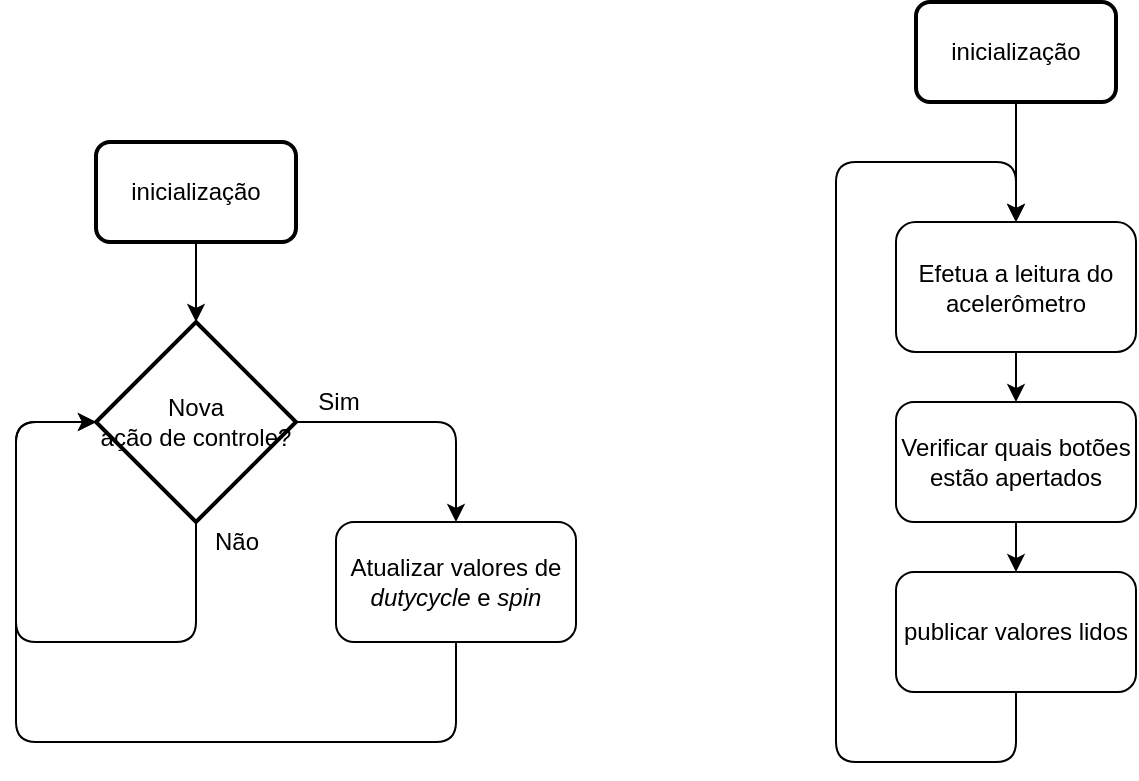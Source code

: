 <mxfile version="12.2.6" type="github" pages="1">
  <diagram id="0ZcExHFaXhbrvW1ITIul" name="Page-1">
    <mxGraphModel dx="925" dy="526" grid="1" gridSize="10" guides="1" tooltips="1" connect="1" arrows="1" fold="1" page="1" pageScale="1" pageWidth="3300" pageHeight="4681" math="0" shadow="0">
      <root>
        <mxCell id="0"/>
        <mxCell id="1" parent="0"/>
        <mxCell id="A3uactuS5dykhrHU-4Yq-1" value="&lt;div&gt;Nova&lt;/div&gt;&lt;div&gt;ação de controle? &lt;/div&gt;" style="strokeWidth=2;html=1;shape=mxgraph.flowchart.decision;whiteSpace=wrap;" vertex="1" parent="1">
          <mxGeometry x="440" y="240" width="100" height="100" as="geometry"/>
        </mxCell>
        <mxCell id="A3uactuS5dykhrHU-4Yq-2" value="inicialização" style="rounded=1;whiteSpace=wrap;html=1;absoluteArcSize=1;arcSize=14;strokeWidth=2;" vertex="1" parent="1">
          <mxGeometry x="440" y="150" width="100" height="50" as="geometry"/>
        </mxCell>
        <mxCell id="A3uactuS5dykhrHU-4Yq-3" value="Atualizar valores de &lt;i&gt;dutycycle &lt;/i&gt;e &lt;i&gt;spin&lt;/i&gt;" style="rounded=1;whiteSpace=wrap;html=1;" vertex="1" parent="1">
          <mxGeometry x="560" y="340" width="120" height="60" as="geometry"/>
        </mxCell>
        <mxCell id="A3uactuS5dykhrHU-4Yq-6" value="" style="endArrow=classic;html=1;exitX=1;exitY=0.5;exitDx=0;exitDy=0;exitPerimeter=0;entryX=0.5;entryY=0;entryDx=0;entryDy=0;" edge="1" parent="1" source="A3uactuS5dykhrHU-4Yq-1" target="A3uactuS5dykhrHU-4Yq-3">
          <mxGeometry width="50" height="50" relative="1" as="geometry">
            <mxPoint x="440" y="490" as="sourcePoint"/>
            <mxPoint x="490" y="440" as="targetPoint"/>
            <Array as="points">
              <mxPoint x="620" y="290"/>
            </Array>
          </mxGeometry>
        </mxCell>
        <mxCell id="A3uactuS5dykhrHU-4Yq-11" value="Sim" style="text;html=1;resizable=0;points=[];align=center;verticalAlign=middle;labelBackgroundColor=#ffffff;" vertex="1" connectable="0" parent="A3uactuS5dykhrHU-4Yq-6">
          <mxGeometry x="-0.585" y="-2" relative="1" as="geometry">
            <mxPoint x="-6.5" y="-12" as="offset"/>
          </mxGeometry>
        </mxCell>
        <mxCell id="A3uactuS5dykhrHU-4Yq-8" value="" style="endArrow=classic;html=1;entryX=0;entryY=0.5;entryDx=0;entryDy=0;entryPerimeter=0;exitX=0.5;exitY=1;exitDx=0;exitDy=0;exitPerimeter=0;" edge="1" parent="1" source="A3uactuS5dykhrHU-4Yq-1" target="A3uactuS5dykhrHU-4Yq-1">
          <mxGeometry width="50" height="50" relative="1" as="geometry">
            <mxPoint x="440" y="560" as="sourcePoint"/>
            <mxPoint x="490" y="510" as="targetPoint"/>
            <Array as="points">
              <mxPoint x="490" y="400"/>
              <mxPoint x="400" y="400"/>
              <mxPoint x="400" y="340"/>
              <mxPoint x="400" y="290"/>
            </Array>
          </mxGeometry>
        </mxCell>
        <mxCell id="A3uactuS5dykhrHU-4Yq-12" value="Não" style="text;html=1;resizable=0;points=[];align=center;verticalAlign=middle;labelBackgroundColor=#ffffff;" vertex="1" connectable="0" parent="A3uactuS5dykhrHU-4Yq-8">
          <mxGeometry x="-0.911" y="3" relative="1" as="geometry">
            <mxPoint x="17" y="-3.5" as="offset"/>
          </mxGeometry>
        </mxCell>
        <mxCell id="A3uactuS5dykhrHU-4Yq-9" value="" style="endArrow=classic;html=1;entryX=0.5;entryY=0;entryDx=0;entryDy=0;entryPerimeter=0;exitX=0.5;exitY=1;exitDx=0;exitDy=0;" edge="1" parent="1" source="A3uactuS5dykhrHU-4Yq-2" target="A3uactuS5dykhrHU-4Yq-1">
          <mxGeometry width="50" height="50" relative="1" as="geometry">
            <mxPoint x="390" y="560" as="sourcePoint"/>
            <mxPoint x="440" y="510" as="targetPoint"/>
          </mxGeometry>
        </mxCell>
        <mxCell id="A3uactuS5dykhrHU-4Yq-10" value="" style="endArrow=classic;html=1;entryX=0;entryY=0.5;entryDx=0;entryDy=0;entryPerimeter=0;exitX=0.5;exitY=1;exitDx=0;exitDy=0;" edge="1" parent="1" source="A3uactuS5dykhrHU-4Yq-3" target="A3uactuS5dykhrHU-4Yq-1">
          <mxGeometry width="50" height="50" relative="1" as="geometry">
            <mxPoint x="620" y="490.0" as="sourcePoint"/>
            <mxPoint x="440" y="510" as="targetPoint"/>
            <Array as="points">
              <mxPoint x="620" y="450"/>
              <mxPoint x="400" y="450"/>
              <mxPoint x="400" y="290"/>
            </Array>
          </mxGeometry>
        </mxCell>
        <mxCell id="A3uactuS5dykhrHU-4Yq-14" value="inicialização" style="rounded=1;whiteSpace=wrap;html=1;absoluteArcSize=1;arcSize=14;strokeWidth=2;" vertex="1" parent="1">
          <mxGeometry x="850" y="80" width="100" height="50" as="geometry"/>
        </mxCell>
        <mxCell id="A3uactuS5dykhrHU-4Yq-15" value="Efetua a leitura do acelerômetro" style="rounded=1;whiteSpace=wrap;html=1;" vertex="1" parent="1">
          <mxGeometry x="840" y="190" width="120" height="65" as="geometry"/>
        </mxCell>
        <mxCell id="A3uactuS5dykhrHU-4Yq-16" value="Verificar quais botões estão apertados" style="rounded=1;whiteSpace=wrap;html=1;" vertex="1" parent="1">
          <mxGeometry x="840" y="280" width="120" height="60" as="geometry"/>
        </mxCell>
        <mxCell id="A3uactuS5dykhrHU-4Yq-19" value="" style="endArrow=classic;html=1;entryX=0.5;entryY=0;entryDx=0;entryDy=0;exitX=0.5;exitY=1;exitDx=0;exitDy=0;" edge="1" source="A3uactuS5dykhrHU-4Yq-15" target="A3uactuS5dykhrHU-4Yq-16" parent="1">
          <mxGeometry width="50" height="50" relative="1" as="geometry">
            <mxPoint x="720" y="410" as="sourcePoint"/>
            <mxPoint x="770" y="360" as="targetPoint"/>
          </mxGeometry>
        </mxCell>
        <mxCell id="A3uactuS5dykhrHU-4Yq-22" value="" style="endArrow=classic;html=1;exitX=0.5;exitY=1;exitDx=0;exitDy=0;" edge="1" source="A3uactuS5dykhrHU-4Yq-14" parent="1">
          <mxGeometry width="50" height="50" relative="1" as="geometry">
            <mxPoint x="800" y="440" as="sourcePoint"/>
            <mxPoint x="900" y="190" as="targetPoint"/>
          </mxGeometry>
        </mxCell>
        <mxCell id="A3uactuS5dykhrHU-4Yq-24" value="publicar valores lidos" style="rounded=1;whiteSpace=wrap;html=1;" vertex="1" parent="1">
          <mxGeometry x="840" y="365" width="120" height="60" as="geometry"/>
        </mxCell>
        <mxCell id="A3uactuS5dykhrHU-4Yq-25" value="" style="endArrow=classic;html=1;entryX=0.5;entryY=0;entryDx=0;entryDy=0;exitX=0.5;exitY=1;exitDx=0;exitDy=0;" edge="1" parent="1" source="A3uactuS5dykhrHU-4Yq-16" target="A3uactuS5dykhrHU-4Yq-24">
          <mxGeometry width="50" height="50" relative="1" as="geometry">
            <mxPoint x="910" y="265" as="sourcePoint"/>
            <mxPoint x="910" y="290" as="targetPoint"/>
          </mxGeometry>
        </mxCell>
        <mxCell id="A3uactuS5dykhrHU-4Yq-26" value="" style="endArrow=classic;html=1;entryX=0.5;entryY=0;entryDx=0;entryDy=0;exitX=0.5;exitY=1;exitDx=0;exitDy=0;" edge="1" parent="1" source="A3uactuS5dykhrHU-4Yq-24" target="A3uactuS5dykhrHU-4Yq-15">
          <mxGeometry width="50" height="50" relative="1" as="geometry">
            <mxPoint x="400" y="530" as="sourcePoint"/>
            <mxPoint x="450" y="480" as="targetPoint"/>
            <Array as="points">
              <mxPoint x="900" y="460"/>
              <mxPoint x="810" y="460"/>
              <mxPoint x="810" y="160"/>
              <mxPoint x="900" y="160"/>
            </Array>
          </mxGeometry>
        </mxCell>
      </root>
    </mxGraphModel>
  </diagram>
</mxfile>
